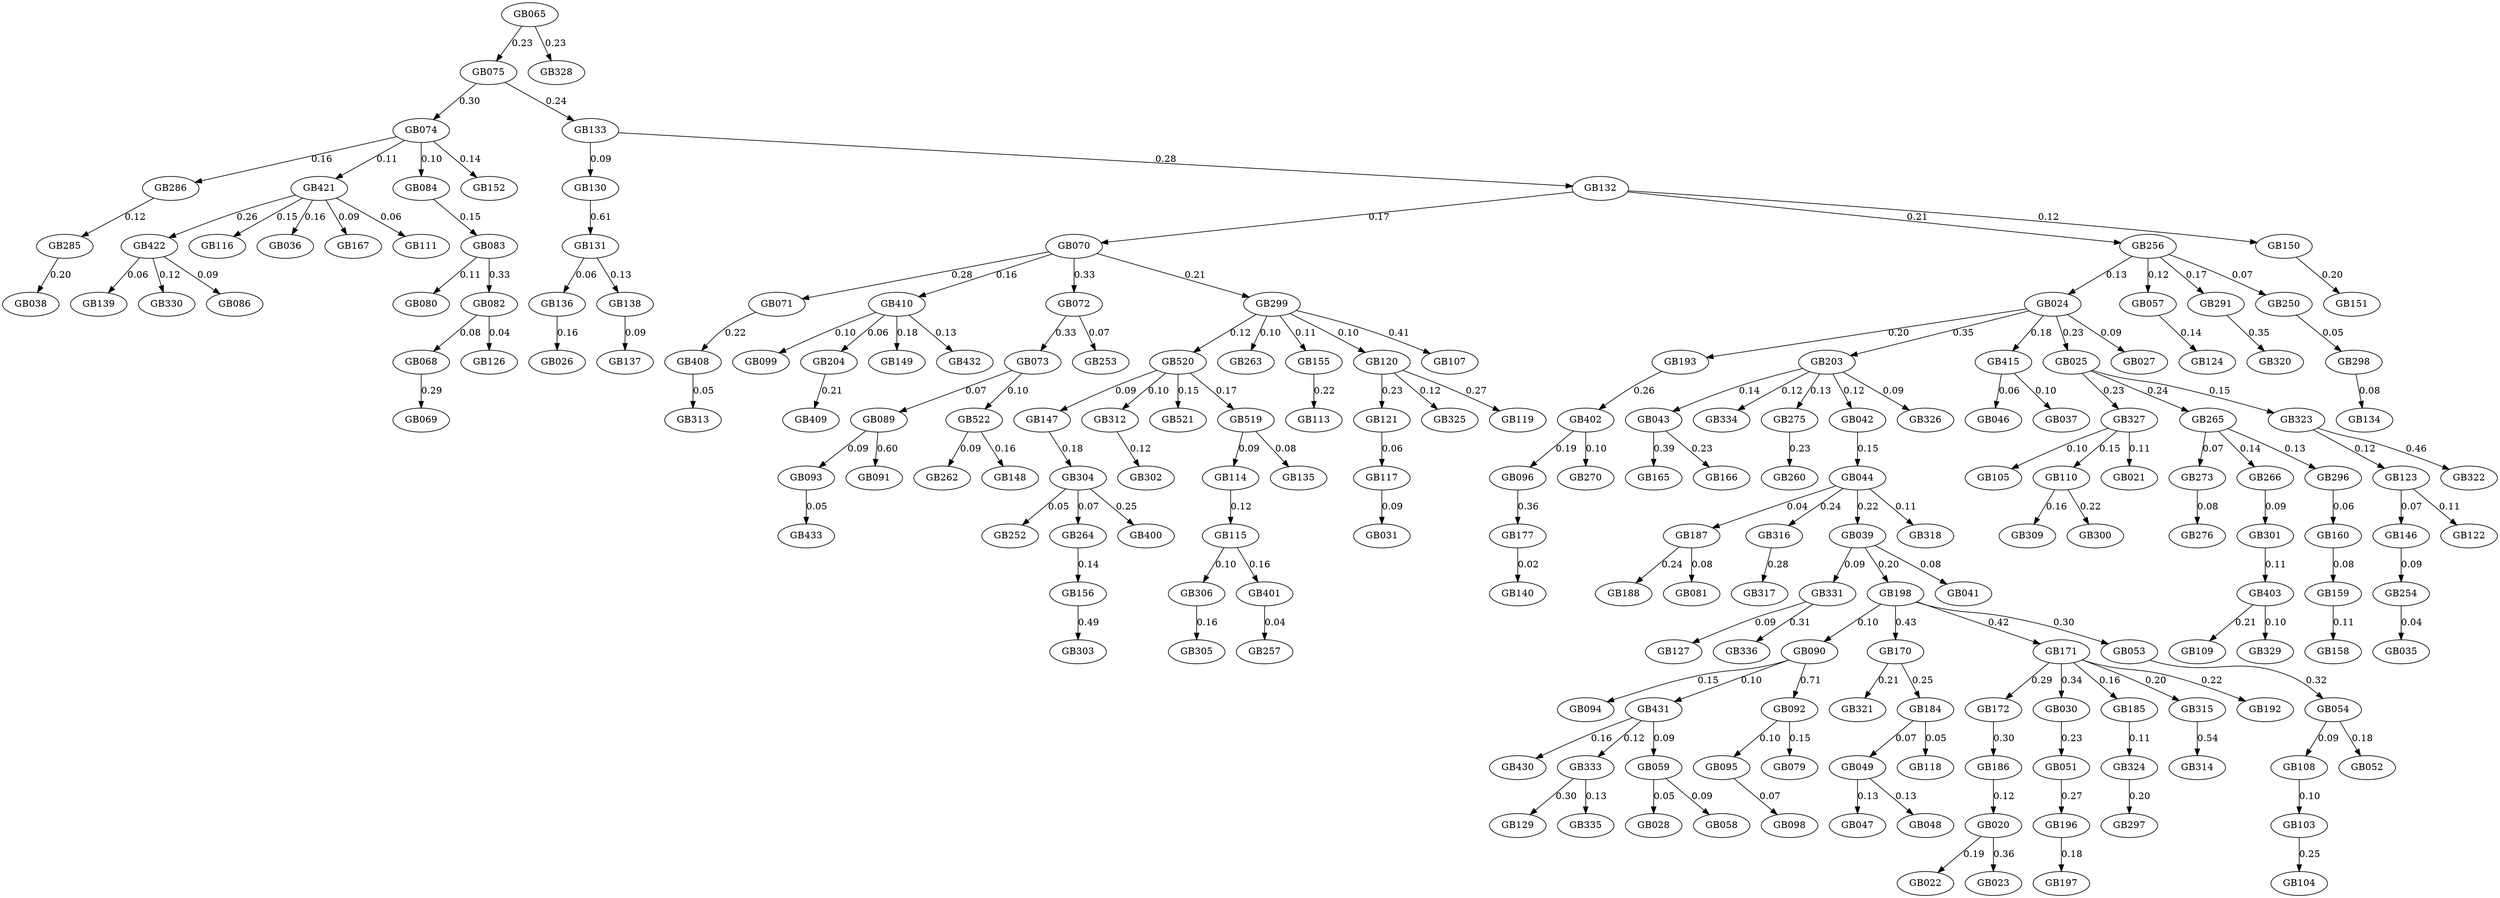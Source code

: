 digraph G {
   GB090 -> GB094 [label="0.15"];
   GB024 -> GB193 [label="0.20"];
   GB114 -> GB115 [label="0.12"];
   GB108 -> GB103 [label="0.10"];
   GB156 -> GB303 [label="0.49"];
   GB203 -> GB043 [label="0.14"];
   GB075 -> GB074 [label="0.30"];
   GB415 -> GB046 [label="0.06"];
   GB093 -> GB433 [label="0.05"];
   GB170 -> GB321 [label="0.21"];
   GB073 -> GB089 [label="0.07"];
   GB160 -> GB159 [label="0.08"];
   GB070 -> GB071 [label="0.28"];
   GB203 -> GB334 [label="0.12"];
   GB068 -> GB069 [label="0.29"];
   GB057 -> GB124 [label="0.14"];
   GB431 -> GB430 [label="0.16"];
   GB044 -> GB187 [label="0.04"];
   GB159 -> GB158 [label="0.11"];
   GB327 -> GB105 [label="0.10"];
   GB410 -> GB099 [label="0.10"];
   GB196 -> GB197 [label="0.18"];
   GB043 -> GB165 [label="0.39"];
   GB204 -> GB409 [label="0.21"];
   GB522 -> GB262 [label="0.09"];
   GB520 -> GB147 [label="0.09"];
   GB110 -> GB309 [label="0.16"];
   GB286 -> GB285 [label="0.12"];
   GB070 -> GB072 [label="0.33"];
   GB331 -> GB127 [label="0.09"];
   GB304 -> GB252 [label="0.05"];
   GB025 -> GB327 [label="0.23"];
   GB285 -> GB038 [label="0.20"];
   GB421 -> GB422 [label="0.26"];
   GB090 -> GB092 [label="0.71"];
   GB089 -> GB093 [label="0.09"];
   GB070 -> GB410 [label="0.16"];
   GB131 -> GB136 [label="0.06"];
   GB075 -> GB133 [label="0.24"];
   GB043 -> GB166 [label="0.23"];
   GB110 -> GB300 [label="0.22"];
   GB051 -> GB196 [label="0.27"];
   GB299 -> GB263 [label="0.10"];
   GB265 -> GB273 [label="0.07"];
   GB193 -> GB402 [label="0.26"];
   GB121 -> GB117 [label="0.06"];
   GB147 -> GB304 [label="0.18"];
   GB323 -> GB123 [label="0.12"];
   GB299 -> GB155 [label="0.11"];
   GB421 -> GB116 [label="0.15"];
   GB171 -> GB172 [label="0.29"];
   GB312 -> GB302 [label="0.12"];
   GB096 -> GB177 [label="0.36"];
   GB177 -> GB140 [label="0.02"];
   GB095 -> GB098 [label="0.07"];
   GB171 -> GB030 [label="0.34"];
   GB408 -> GB313 [label="0.05"];
   GB304 -> GB264 [label="0.07"];
   GB266 -> GB301 [label="0.09"];
   GB402 -> GB096 [label="0.19"];
   GB044 -> GB316 [label="0.24"];
   GB039 -> GB331 [label="0.09"];
   GB024 -> GB415 [label="0.18"];
   GB306 -> GB305 [label="0.16"];
   GB421 -> GB036 [label="0.16"];
   GB431 -> GB333 [label="0.12"];
   GB275 -> GB260 [label="0.23"];
   GB520 -> GB521 [label="0.15"];
   GB323 -> GB322 [label="0.46"];
   GB123 -> GB146 [label="0.07"];
   GB138 -> GB137 [label="0.09"];
   GB044 -> GB318 [label="0.11"];
   GB256 -> GB291 [label="0.17"];
   GB089 -> GB091 [label="0.60"];
   GB415 -> GB037 [label="0.10"];
   GB203 -> GB042 [label="0.12"];
   GB520 -> GB312 [label="0.10"];
   GB170 -> GB184 [label="0.25"];
   GB146 -> GB254 [label="0.09"];
   GB024 -> GB027 [label="0.09"];
   GB186 -> GB020 [label="0.12"];
   GB049 -> GB047 [label="0.13"];
   GB265 -> GB266 [label="0.14"];
   GB065 -> GB075 [label="0.23"];
   GB273 -> GB276 [label="0.08"];
   GB074 -> GB084 [label="0.10"];
   GB120 -> GB121 [label="0.23"];
   GB198 -> GB170 [label="0.43"];
   GB265 -> GB296 [label="0.13"];
   GB299 -> GB107 [label="0.41"];
   GB422 -> GB139 [label="0.06"];
   GB083 -> GB080 [label="0.11"];
   GB020 -> GB022 [label="0.19"];
   GB187 -> GB188 [label="0.24"];
   GB403 -> GB109 [label="0.21"];
   GB422 -> GB330 [label="0.12"];
   GB054 -> GB052 [label="0.18"];
   GB150 -> GB151 [label="0.20"];
   GB059 -> GB028 [label="0.05"];
   GB092 -> GB095 [label="0.10"];
   GB171 -> GB185 [label="0.16"];
   GB074 -> GB152 [label="0.14"];
   GB327 -> GB021 [label="0.11"];
   GB301 -> GB403 [label="0.11"];
   GB315 -> GB314 [label="0.54"];
   GB025 -> GB265 [label="0.24"];
   GB187 -> GB081 [label="0.08"];
   GB083 -> GB082 [label="0.33"];
   GB421 -> GB167 [label="0.09"];
   GB024 -> GB025 [label="0.23"];
   GB103 -> GB104 [label="0.25"];
   GB044 -> GB039 [label="0.22"];
   GB203 -> GB275 [label="0.13"];
   GB184 -> GB049 [label="0.07"];
   GB054 -> GB108 [label="0.09"];
   GB024 -> GB203 [label="0.35"];
   GB410 -> GB204 [label="0.06"];
   GB133 -> GB130 [label="0.09"];
   GB072 -> GB253 [label="0.07"];
   GB132 -> GB070 [label="0.17"];
   GB049 -> GB048 [label="0.13"];
   GB115 -> GB306 [label="0.10"];
   GB131 -> GB138 [label="0.13"];
   GB123 -> GB122 [label="0.11"];
   GB136 -> GB026 [label="0.16"];
   GB203 -> GB326 [label="0.09"];
   GB132 -> GB256 [label="0.21"];
   GB519 -> GB114 [label="0.09"];
   GB132 -> GB150 [label="0.12"];
   GB401 -> GB257 [label="0.04"];
   GB250 -> GB298 [label="0.05"];
   GB333 -> GB129 [label="0.30"];
   GB072 -> GB073 [label="0.33"];
   GB333 -> GB335 [label="0.13"];
   GB071 -> GB408 [label="0.22"];
   GB331 -> GB336 [label="0.31"];
   GB298 -> GB134 [label="0.08"];
   GB198 -> GB090 [label="0.10"];
   GB324 -> GB297 [label="0.20"];
   GB074 -> GB286 [label="0.16"];
   GB304 -> GB400 [label="0.25"];
   GB198 -> GB171 [label="0.42"];
   GB039 -> GB041 [label="0.08"];
   GB171 -> GB315 [label="0.20"];
   GB254 -> GB035 [label="0.04"];
   GB065 -> GB328 [label="0.23"];
   GB421 -> GB111 [label="0.06"];
   GB316 -> GB317 [label="0.28"];
   GB039 -> GB198 [label="0.20"];
   GB256 -> GB024 [label="0.13"];
   GB402 -> GB270 [label="0.10"];
   GB073 -> GB522 [label="0.10"];
   GB092 -> GB079 [label="0.15"];
   GB020 -> GB023 [label="0.36"];
   GB155 -> GB113 [label="0.22"];
   GB117 -> GB031 [label="0.09"];
   GB198 -> GB053 [label="0.30"];
   GB184 -> GB118 [label="0.05"];
   GB090 -> GB431 [label="0.10"];
   GB256 -> GB057 [label="0.12"];
   GB327 -> GB110 [label="0.15"];
   GB030 -> GB051 [label="0.23"];
   GB042 -> GB044 [label="0.15"];
   GB074 -> GB421 [label="0.11"];
   GB130 -> GB131 [label="0.61"];
   GB070 -> GB299 [label="0.21"];
   GB172 -> GB186 [label="0.30"];
   GB053 -> GB054 [label="0.32"];
   GB422 -> GB086 [label="0.09"];
   GB522 -> GB148 [label="0.16"];
   GB133 -> GB132 [label="0.28"];
   GB082 -> GB068 [label="0.08"];
   GB185 -> GB324 [label="0.11"];
   GB410 -> GB149 [label="0.18"];
   GB299 -> GB520 [label="0.12"];
   GB059 -> GB058 [label="0.09"];
   GB410 -> GB432 [label="0.13"];
   GB025 -> GB323 [label="0.15"];
   GB120 -> GB325 [label="0.12"];
   GB171 -> GB192 [label="0.22"];
   GB256 -> GB250 [label="0.07"];
   GB519 -> GB135 [label="0.08"];
   GB082 -> GB126 [label="0.04"];
   GB431 -> GB059 [label="0.09"];
   GB115 -> GB401 [label="0.16"];
   GB299 -> GB120 [label="0.10"];
   GB403 -> GB329 [label="0.10"];
   GB120 -> GB119 [label="0.27"];
   GB264 -> GB156 [label="0.14"];
   GB291 -> GB320 [label="0.35"];
   GB520 -> GB519 [label="0.17"];
   GB084 -> GB083 [label="0.15"];
   GB296 -> GB160 [label="0.06"];
   GB080;
   GB081;
   GB082;
   GB270;
   GB084;
   GB276;
   GB086;
   GB089;
   GB160;
   GB167;
   GB166;
   GB165;
   GB083;
   GB408;
   GB409;
   GB320;
   GB400;
   GB401;
   GB402;
   GB403;
   GB138;
   GB275;
   GB139;
   GB079;
   GB264;
   GB265;
   GB266;
   GB071;
   GB070;
   GB073;
   GB263;
   GB039;
   GB131;
   GB273;
   GB068;
   GB069;
   GB065;
   GB327;
   GB188;
   GB058;
   GB185;
   GB184;
   GB187;
   GB186;
   GB091;
   GB090;
   GB177;
   GB170;
   GB171;
   GB172;
   GB052;
   GB325;
   GB324;
   GB059;
   GB326;
   GB321;
   GB042;
   GB323;
   GB322;
   GB053;
   GB203;
   GB051;
   GB298;
   GB057;
   GB328;
   GB204;
   GB054;
   GB198;
   GB099;
   GB192;
   GB193;
   GB098;
   GB196;
   GB197;
   GB519;
   GB291;
   GB297;
   GB296;
   GB299;
   GB123;
   GB049;
   GB103;
   GB105;
   GB104;
   GB107;
   GB109;
   GB108;
   GB336;
   GB334;
   GB335;
   GB333;
   GB330;
   GB331;
   GB522;
   GB521;
   GB520;
   GB318;
   GB250;
   GB286;
   GB285;
   GB113;
   GB110;
   GB111;
   GB116;
   GB117;
   GB114;
   GB115;
   GB118;
   GB119;
   GB147;
   GB303;
   GB302;
   GB301;
   GB317;
   GB306;
   GB305;
   GB304;
   GB309;
   GB431;
   GB430;
   GB433;
   GB432;
   GB075;
   GB044;
   GB046;
   GB047;
   GB041;
   GB129;
   GB043;
   GB127;
   GB126;
   GB124;
   GB048;
   GB122;
   GB121;
   GB120;
   GB254;
   GB257;
   GB256;
   GB149;
   GB148;
   GB253;
   GB252;
   GB314;
   GB315;
   GB316;
   GB146;
   GB140;
   GB312;
   GB313;
   GB300;
   GB422;
   GB421;
   GB031;
   GB030;
   GB035;
   GB037;
   GB036;
   GB130;
   GB038;
   GB132;
   GB133;
   GB134;
   GB135;
   GB136;
   GB137;
   GB096;
   GB095;
   GB094;
   GB093;
   GB092;
   GB158;
   GB159;
   GB156;
   GB260;
   GB155;
   GB152;
   GB150;
   GB151;
   GB410;
   GB329;
   GB262;
   GB415;
   GB072;
   GB074;
   GB022;
   GB023;
   GB020;
   GB021;
   GB026;
   GB027;
   GB024;
   GB025;
   GB028;

}
